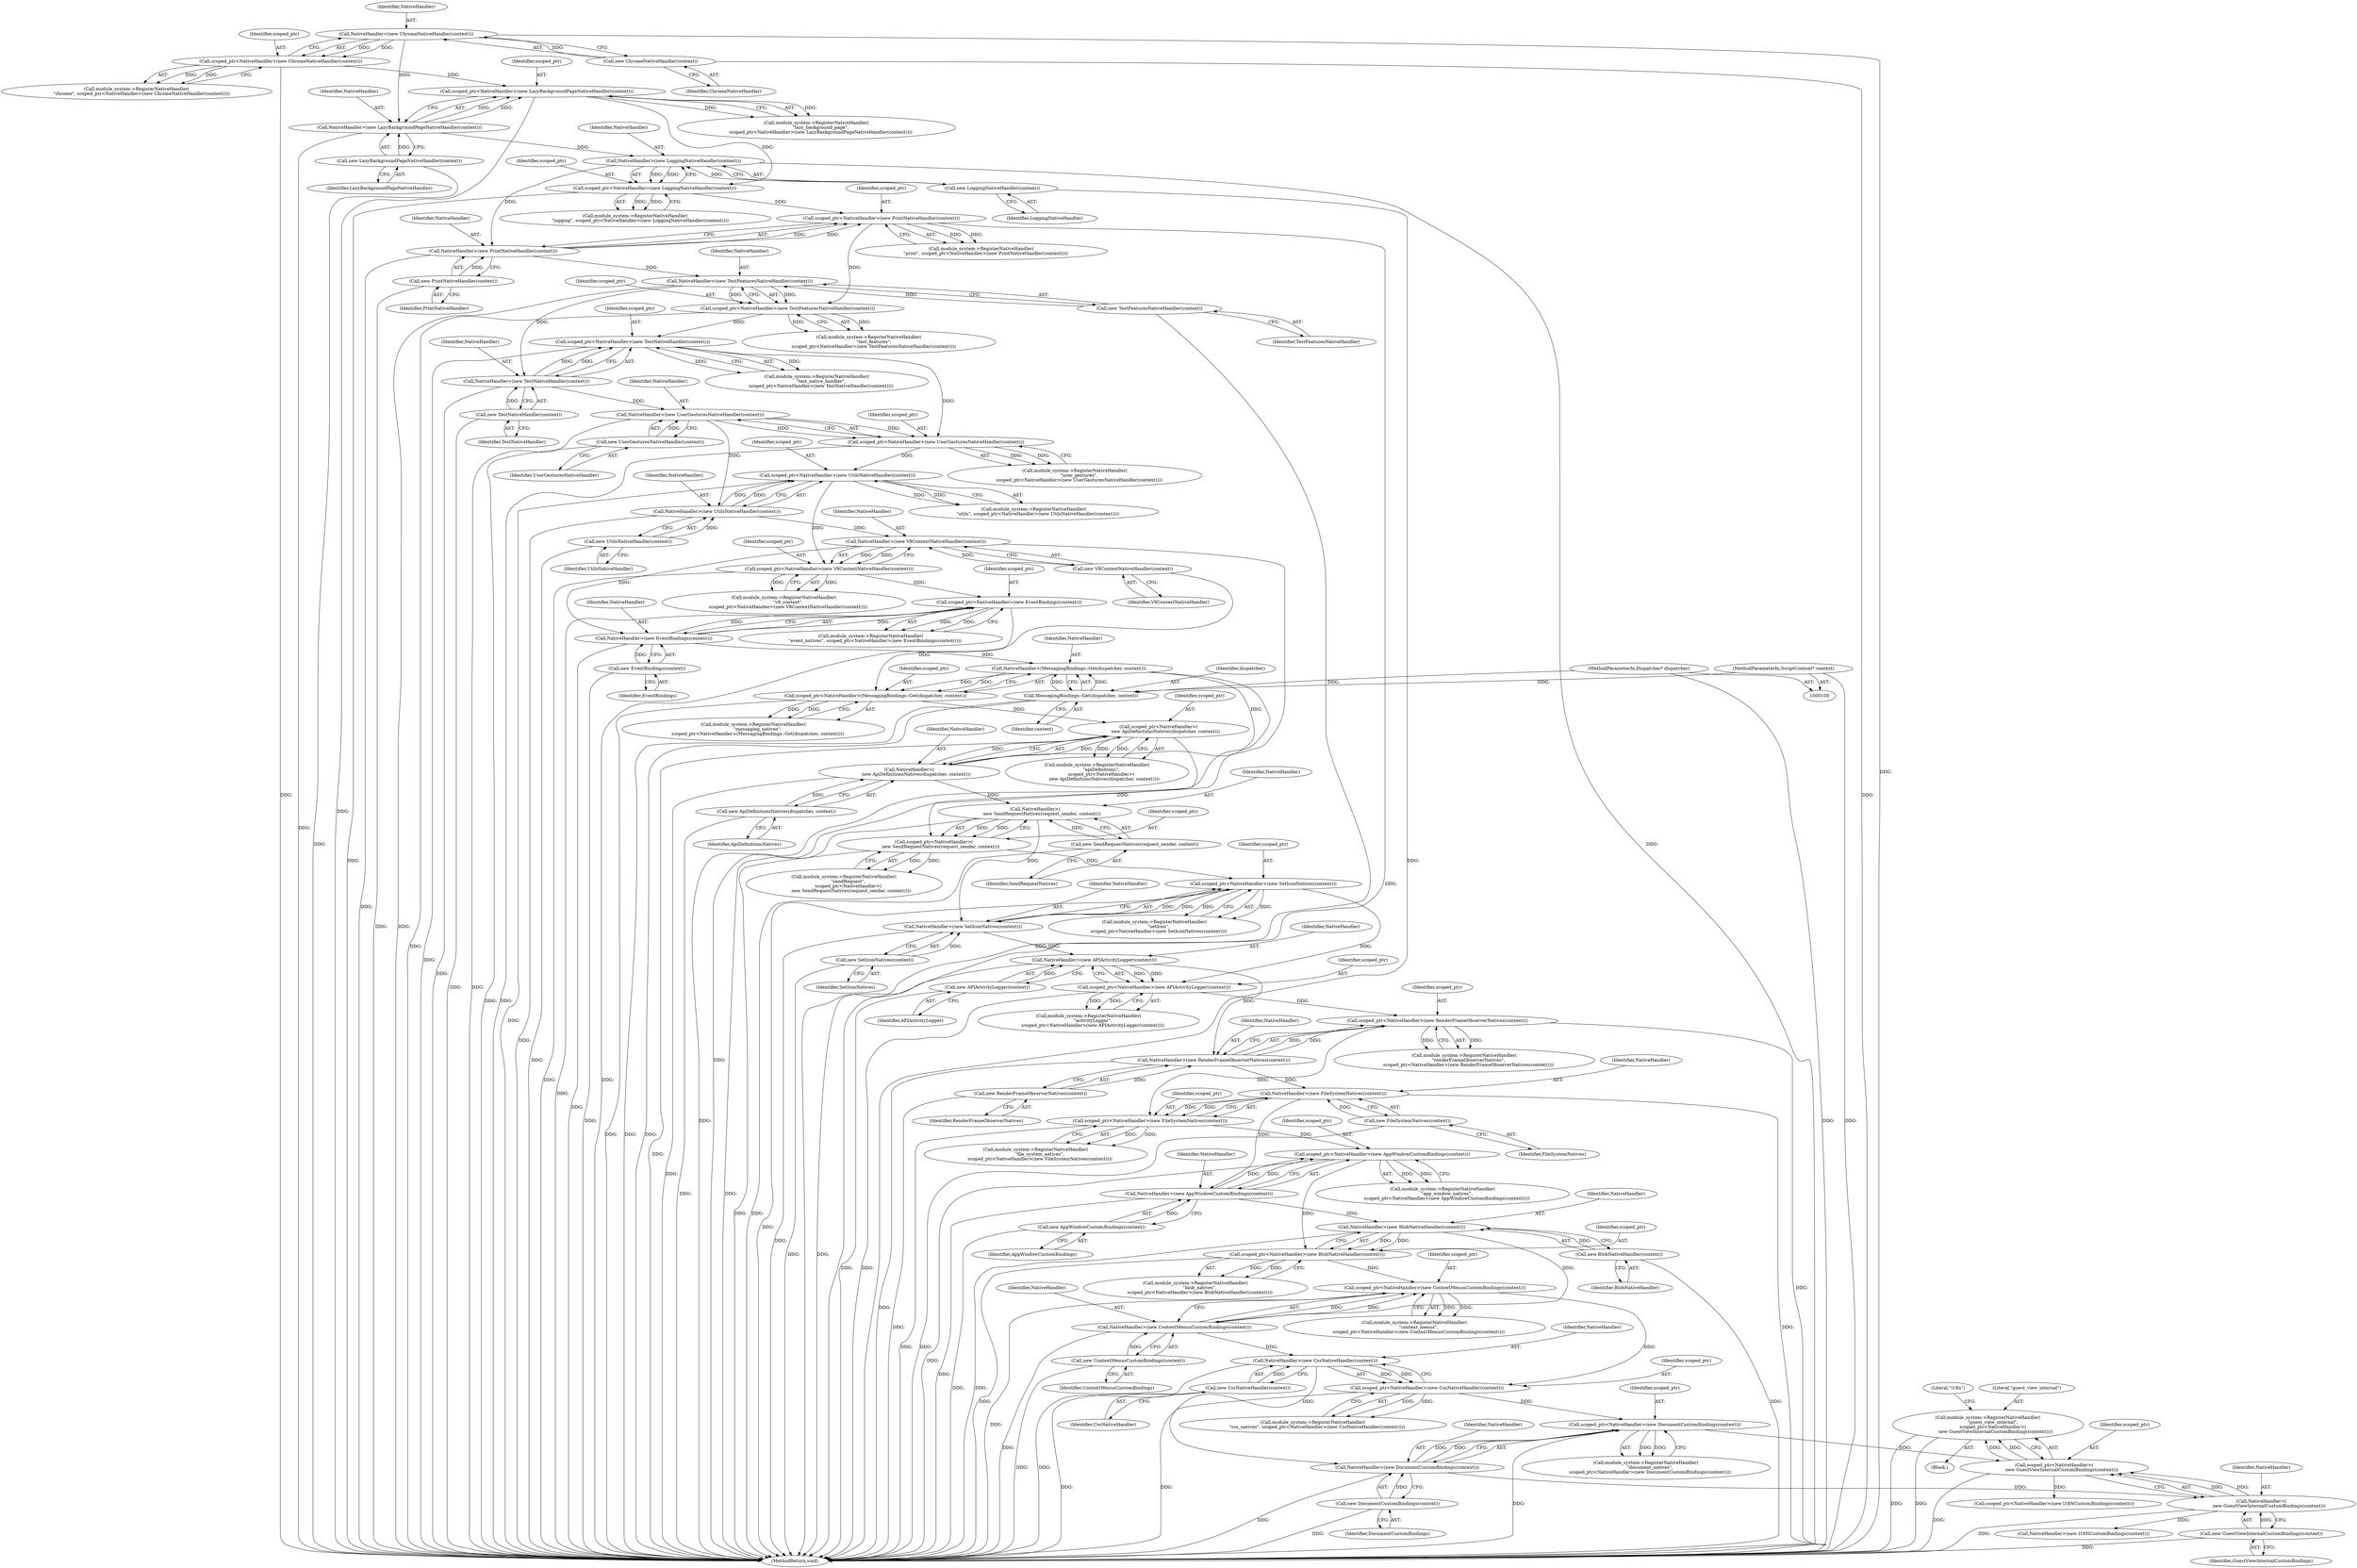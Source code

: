 digraph "0_Chrome_c0569cc04741cccf6548c2169fcc1609d958523f_3@API" {
"1000287" [label="(Call,module_system->RegisterNativeHandler(\n       \"guest_view_internal\",\n       scoped_ptr<NativeHandler>(\n           new GuestViewInternalCustomBindings(context))))"];
"1000289" [label="(Call,scoped_ptr<NativeHandler>(\n           new GuestViewInternalCustomBindings(context)))"];
"1000281" [label="(Call,scoped_ptr<NativeHandler>(new DocumentCustomBindings(context)))"];
"1000273" [label="(Call,scoped_ptr<NativeHandler>(new CssNativeHandler(context)))"];
"1000265" [label="(Call,scoped_ptr<NativeHandler>(new ContextMenusCustomBindings(context)))"];
"1000257" [label="(Call,scoped_ptr<NativeHandler>(new BlobNativeHandler(context)))"];
"1000249" [label="(Call,scoped_ptr<NativeHandler>(new AppWindowCustomBindings(context)))"];
"1000241" [label="(Call,scoped_ptr<NativeHandler>(new FileSystemNatives(context)))"];
"1000233" [label="(Call,scoped_ptr<NativeHandler>(new RenderFrameObserverNatives(context)))"];
"1000225" [label="(Call,scoped_ptr<NativeHandler>(new APIActivityLogger(context)))"];
"1000217" [label="(Call,scoped_ptr<NativeHandler>(new SetIconNatives(context)))"];
"1000209" [label="(Call,scoped_ptr<NativeHandler>(\n          new SendRequestNatives(request_sender, context)))"];
"1000201" [label="(Call,scoped_ptr<NativeHandler>(\n          new ApiDefinitionsNatives(dispatcher, context)))"];
"1000192" [label="(Call,scoped_ptr<NativeHandler>(MessagingBindings::Get(dispatcher, context)))"];
"1000184" [label="(Call,scoped_ptr<NativeHandler>(new EventBindings(context)))"];
"1000176" [label="(Call,scoped_ptr<NativeHandler>(new V8ContextNativeHandler(context)))"];
"1000168" [label="(Call,scoped_ptr<NativeHandler>(new UtilsNativeHandler(context)))"];
"1000160" [label="(Call,scoped_ptr<NativeHandler>(new UserGesturesNativeHandler(context)))"];
"1000152" [label="(Call,scoped_ptr<NativeHandler>(new TestNativeHandler(context)))"];
"1000144" [label="(Call,scoped_ptr<NativeHandler>(new TestFeaturesNativeHandler(context)))"];
"1000136" [label="(Call,scoped_ptr<NativeHandler>(new PrintNativeHandler(context)))"];
"1000125" [label="(Call,scoped_ptr<NativeHandler>(new LoggingNativeHandler(context)))"];
"1000117" [label="(Call,scoped_ptr<NativeHandler>(new LazyBackgroundPageNativeHandler(context)))"];
"1000109" [label="(Call,scoped_ptr<NativeHandler>(new ChromeNativeHandler(context)))"];
"1000111" [label="(Call,NativeHandler>(new ChromeNativeHandler(context)))"];
"1000113" [label="(Call,new ChromeNativeHandler(context))"];
"1000119" [label="(Call,NativeHandler>(new LazyBackgroundPageNativeHandler(context)))"];
"1000121" [label="(Call,new LazyBackgroundPageNativeHandler(context))"];
"1000127" [label="(Call,NativeHandler>(new LoggingNativeHandler(context)))"];
"1000129" [label="(Call,new LoggingNativeHandler(context))"];
"1000138" [label="(Call,NativeHandler>(new PrintNativeHandler(context)))"];
"1000140" [label="(Call,new PrintNativeHandler(context))"];
"1000146" [label="(Call,NativeHandler>(new TestFeaturesNativeHandler(context)))"];
"1000148" [label="(Call,new TestFeaturesNativeHandler(context))"];
"1000154" [label="(Call,NativeHandler>(new TestNativeHandler(context)))"];
"1000156" [label="(Call,new TestNativeHandler(context))"];
"1000162" [label="(Call,NativeHandler>(new UserGesturesNativeHandler(context)))"];
"1000164" [label="(Call,new UserGesturesNativeHandler(context))"];
"1000170" [label="(Call,NativeHandler>(new UtilsNativeHandler(context)))"];
"1000172" [label="(Call,new UtilsNativeHandler(context))"];
"1000178" [label="(Call,NativeHandler>(new V8ContextNativeHandler(context)))"];
"1000180" [label="(Call,new V8ContextNativeHandler(context))"];
"1000186" [label="(Call,NativeHandler>(new EventBindings(context)))"];
"1000188" [label="(Call,new EventBindings(context))"];
"1000194" [label="(Call,NativeHandler>(MessagingBindings::Get(dispatcher, context)))"];
"1000196" [label="(Call,MessagingBindings::Get(dispatcher, context))"];
"1000103" [label="(MethodParameterIn,Dispatcher* dispatcher)"];
"1000102" [label="(MethodParameterIn,ScriptContext* context)"];
"1000203" [label="(Call,NativeHandler>(\n          new ApiDefinitionsNatives(dispatcher, context)))"];
"1000205" [label="(Call,new ApiDefinitionsNatives(dispatcher, context))"];
"1000211" [label="(Call,NativeHandler>(\n          new SendRequestNatives(request_sender, context)))"];
"1000213" [label="(Call,new SendRequestNatives(request_sender, context))"];
"1000219" [label="(Call,NativeHandler>(new SetIconNatives(context)))"];
"1000221" [label="(Call,new SetIconNatives(context))"];
"1000227" [label="(Call,NativeHandler>(new APIActivityLogger(context)))"];
"1000229" [label="(Call,new APIActivityLogger(context))"];
"1000235" [label="(Call,NativeHandler>(new RenderFrameObserverNatives(context)))"];
"1000237" [label="(Call,new RenderFrameObserverNatives(context))"];
"1000243" [label="(Call,NativeHandler>(new FileSystemNatives(context)))"];
"1000245" [label="(Call,new FileSystemNatives(context))"];
"1000251" [label="(Call,NativeHandler>(new AppWindowCustomBindings(context)))"];
"1000253" [label="(Call,new AppWindowCustomBindings(context))"];
"1000259" [label="(Call,NativeHandler>(new BlobNativeHandler(context)))"];
"1000261" [label="(Call,new BlobNativeHandler(context))"];
"1000267" [label="(Call,NativeHandler>(new ContextMenusCustomBindings(context)))"];
"1000269" [label="(Call,new ContextMenusCustomBindings(context))"];
"1000275" [label="(Call,NativeHandler>(new CssNativeHandler(context)))"];
"1000277" [label="(Call,new CssNativeHandler(context))"];
"1000283" [label="(Call,NativeHandler>(new DocumentCustomBindings(context)))"];
"1000285" [label="(Call,new DocumentCustomBindings(context))"];
"1000291" [label="(Call,NativeHandler>(\n           new GuestViewInternalCustomBindings(context)))"];
"1000293" [label="(Call,new GuestViewInternalCustomBindings(context))"];
"1000297" [label="(Call,scoped_ptr<NativeHandler>(new I18NCustomBindings(context)))"];
"1000230" [label="(Identifier,APIActivityLogger)"];
"1000217" [label="(Call,scoped_ptr<NativeHandler>(new SetIconNatives(context)))"];
"1000177" [label="(Identifier,scoped_ptr)"];
"1000126" [label="(Identifier,scoped_ptr)"];
"1000115" [label="(Call,module_system->RegisterNativeHandler(\n      \"lazy_background_page\",\n      scoped_ptr<NativeHandler>(new LazyBackgroundPageNativeHandler(context))))"];
"1000139" [label="(Identifier,NativeHandler)"];
"1000127" [label="(Call,NativeHandler>(new LoggingNativeHandler(context)))"];
"1000181" [label="(Identifier,V8ContextNativeHandler)"];
"1000113" [label="(Call,new ChromeNativeHandler(context))"];
"1000201" [label="(Call,scoped_ptr<NativeHandler>(\n          new ApiDefinitionsNatives(dispatcher, context)))"];
"1000149" [label="(Identifier,TestFeaturesNativeHandler)"];
"1000268" [label="(Identifier,NativeHandler)"];
"1000206" [label="(Identifier,ApiDefinitionsNatives)"];
"1000234" [label="(Identifier,scoped_ptr)"];
"1000209" [label="(Call,scoped_ptr<NativeHandler>(\n          new SendRequestNatives(request_sender, context)))"];
"1000182" [label="(Call,module_system->RegisterNativeHandler(\n      \"event_natives\", scoped_ptr<NativeHandler>(new EventBindings(context))))"];
"1000262" [label="(Identifier,BlobNativeHandler)"];
"1000157" [label="(Identifier,TestNativeHandler)"];
"1000259" [label="(Call,NativeHandler>(new BlobNativeHandler(context)))"];
"1000211" [label="(Call,NativeHandler>(\n          new SendRequestNatives(request_sender, context)))"];
"1000241" [label="(Call,scoped_ptr<NativeHandler>(new FileSystemNatives(context)))"];
"1000293" [label="(Call,new GuestViewInternalCustomBindings(context))"];
"1000253" [label="(Call,new AppWindowCustomBindings(context))"];
"1000221" [label="(Call,new SetIconNatives(context))"];
"1000277" [label="(Call,new CssNativeHandler(context))"];
"1000219" [label="(Call,NativeHandler>(new SetIconNatives(context)))"];
"1000158" [label="(Call,module_system->RegisterNativeHandler(\n      \"user_gestures\",\n      scoped_ptr<NativeHandler>(new UserGesturesNativeHandler(context))))"];
"1000199" [label="(Call,module_system->RegisterNativeHandler(\n      \"apiDefinitions\",\n      scoped_ptr<NativeHandler>(\n          new ApiDefinitionsNatives(dispatcher, context))))"];
"1000286" [label="(Identifier,DocumentCustomBindings)"];
"1000125" [label="(Call,scoped_ptr<NativeHandler>(new LoggingNativeHandler(context)))"];
"1000239" [label="(Call,module_system->RegisterNativeHandler(\n      \"file_system_natives\",\n      scoped_ptr<NativeHandler>(new FileSystemNatives(context))))"];
"1000204" [label="(Identifier,NativeHandler)"];
"1000238" [label="(Identifier,RenderFrameObserverNatives)"];
"1000184" [label="(Call,scoped_ptr<NativeHandler>(new EventBindings(context)))"];
"1000161" [label="(Identifier,scoped_ptr)"];
"1000144" [label="(Call,scoped_ptr<NativeHandler>(new TestFeaturesNativeHandler(context)))"];
"1000146" [label="(Call,NativeHandler>(new TestFeaturesNativeHandler(context)))"];
"1000178" [label="(Call,NativeHandler>(new V8ContextNativeHandler(context)))"];
"1000226" [label="(Identifier,scoped_ptr)"];
"1000110" [label="(Identifier,scoped_ptr)"];
"1000245" [label="(Call,new FileSystemNatives(context))"];
"1000243" [label="(Call,NativeHandler>(new FileSystemNatives(context)))"];
"1000203" [label="(Call,NativeHandler>(\n          new ApiDefinitionsNatives(dispatcher, context)))"];
"1000233" [label="(Call,scoped_ptr<NativeHandler>(new RenderFrameObserverNatives(context)))"];
"1000196" [label="(Call,MessagingBindings::Get(dispatcher, context))"];
"1000255" [label="(Call,module_system->RegisterNativeHandler(\n      \"blob_natives\",\n      scoped_ptr<NativeHandler>(new BlobNativeHandler(context))))"];
"1000187" [label="(Identifier,NativeHandler)"];
"1000119" [label="(Call,NativeHandler>(new LazyBackgroundPageNativeHandler(context)))"];
"1000292" [label="(Identifier,NativeHandler)"];
"1000294" [label="(Identifier,GuestViewInternalCustomBindings)"];
"1000265" [label="(Call,scoped_ptr<NativeHandler>(new ContextMenusCustomBindings(context)))"];
"1000228" [label="(Identifier,NativeHandler)"];
"1000225" [label="(Call,scoped_ptr<NativeHandler>(new APIActivityLogger(context)))"];
"1000269" [label="(Call,new ContextMenusCustomBindings(context))"];
"1000190" [label="(Call,module_system->RegisterNativeHandler(\n      \"messaging_natives\",\n      scoped_ptr<NativeHandler>(MessagingBindings::Get(dispatcher, context))))"];
"1000258" [label="(Identifier,scoped_ptr)"];
"1000251" [label="(Call,NativeHandler>(new AppWindowCustomBindings(context)))"];
"1000166" [label="(Call,module_system->RegisterNativeHandler(\n      \"utils\", scoped_ptr<NativeHandler>(new UtilsNativeHandler(context))))"];
"1000160" [label="(Call,scoped_ptr<NativeHandler>(new UserGesturesNativeHandler(context)))"];
"1000129" [label="(Call,new LoggingNativeHandler(context))"];
"1000174" [label="(Call,module_system->RegisterNativeHandler(\n      \"v8_context\",\n      scoped_ptr<NativeHandler>(new V8ContextNativeHandler(context))))"];
"1000153" [label="(Identifier,scoped_ptr)"];
"1000223" [label="(Call,module_system->RegisterNativeHandler(\n      \"activityLogger\",\n      scoped_ptr<NativeHandler>(new APIActivityLogger(context))))"];
"1000235" [label="(Call,NativeHandler>(new RenderFrameObserverNatives(context)))"];
"1000130" [label="(Identifier,LoggingNativeHandler)"];
"1000170" [label="(Call,NativeHandler>(new UtilsNativeHandler(context)))"];
"1000242" [label="(Identifier,scoped_ptr)"];
"1000102" [label="(MethodParameterIn,ScriptContext* context)"];
"1000168" [label="(Call,scoped_ptr<NativeHandler>(new UtilsNativeHandler(context)))"];
"1000215" [label="(Call,module_system->RegisterNativeHandler(\n      \"setIcon\",\n      scoped_ptr<NativeHandler>(new SetIconNatives(context))))"];
"1000288" [label="(Literal,\"guest_view_internal\")"];
"1000107" [label="(Call,module_system->RegisterNativeHandler(\n       \"chrome\", scoped_ptr<NativeHandler>(new ChromeNativeHandler(context))))"];
"1000188" [label="(Call,new EventBindings(context))"];
"1000291" [label="(Call,NativeHandler>(\n           new GuestViewInternalCustomBindings(context)))"];
"1000180" [label="(Call,new V8ContextNativeHandler(context))"];
"1000106" [label="(Block,)"];
"1000236" [label="(Identifier,NativeHandler)"];
"1000185" [label="(Identifier,scoped_ptr)"];
"1000275" [label="(Call,NativeHandler>(new CssNativeHandler(context)))"];
"1000252" [label="(Identifier,NativeHandler)"];
"1000218" [label="(Identifier,scoped_ptr)"];
"1000109" [label="(Call,scoped_ptr<NativeHandler>(new ChromeNativeHandler(context)))"];
"1000287" [label="(Call,module_system->RegisterNativeHandler(\n       \"guest_view_internal\",\n       scoped_ptr<NativeHandler>(\n           new GuestViewInternalCustomBindings(context))))"];
"1000267" [label="(Call,NativeHandler>(new ContextMenusCustomBindings(context)))"];
"1000154" [label="(Call,NativeHandler>(new TestNativeHandler(context)))"];
"1000112" [label="(Identifier,NativeHandler)"];
"1000193" [label="(Identifier,scoped_ptr)"];
"1000136" [label="(Call,scoped_ptr<NativeHandler>(new PrintNativeHandler(context)))"];
"1000263" [label="(Call,module_system->RegisterNativeHandler(\n      \"context_menus\",\n      scoped_ptr<NativeHandler>(new ContextMenusCustomBindings(context))))"];
"1000279" [label="(Call,module_system->RegisterNativeHandler(\n      \"document_natives\",\n      scoped_ptr<NativeHandler>(new DocumentCustomBindings(context))))"];
"1000118" [label="(Identifier,scoped_ptr)"];
"1000155" [label="(Identifier,NativeHandler)"];
"1000213" [label="(Call,new SendRequestNatives(request_sender, context))"];
"1000111" [label="(Call,NativeHandler>(new ChromeNativeHandler(context)))"];
"1000145" [label="(Identifier,scoped_ptr)"];
"1000137" [label="(Identifier,scoped_ptr)"];
"1000123" [label="(Call,module_system->RegisterNativeHandler(\n       \"logging\", scoped_ptr<NativeHandler>(new LoggingNativeHandler(context))))"];
"1000283" [label="(Call,NativeHandler>(new DocumentCustomBindings(context)))"];
"1000281" [label="(Call,scoped_ptr<NativeHandler>(new DocumentCustomBindings(context)))"];
"1000120" [label="(Identifier,NativeHandler)"];
"1000162" [label="(Call,NativeHandler>(new UserGesturesNativeHandler(context)))"];
"1000210" [label="(Identifier,scoped_ptr)"];
"1000261" [label="(Call,new BlobNativeHandler(context))"];
"1000117" [label="(Call,scoped_ptr<NativeHandler>(new LazyBackgroundPageNativeHandler(context)))"];
"1000212" [label="(Identifier,NativeHandler)"];
"1000276" [label="(Identifier,NativeHandler)"];
"1000152" [label="(Call,scoped_ptr<NativeHandler>(new TestNativeHandler(context)))"];
"1000273" [label="(Call,scoped_ptr<NativeHandler>(new CssNativeHandler(context)))"];
"1000164" [label="(Call,new UserGesturesNativeHandler(context))"];
"1000220" [label="(Identifier,NativeHandler)"];
"1000147" [label="(Identifier,NativeHandler)"];
"1000299" [label="(Call,NativeHandler>(new I18NCustomBindings(context)))"];
"1000195" [label="(Identifier,NativeHandler)"];
"1000205" [label="(Call,new ApiDefinitionsNatives(dispatcher, context))"];
"1000247" [label="(Call,module_system->RegisterNativeHandler(\n      \"app_window_natives\",\n      scoped_ptr<NativeHandler>(new AppWindowCustomBindings(context))))"];
"1000140" [label="(Call,new PrintNativeHandler(context))"];
"1000192" [label="(Call,scoped_ptr<NativeHandler>(MessagingBindings::Get(dispatcher, context)))"];
"1000296" [label="(Literal,\"i18n\")"];
"1000271" [label="(Call,module_system->RegisterNativeHandler(\n      \"css_natives\", scoped_ptr<NativeHandler>(new CssNativeHandler(context))))"];
"1000179" [label="(Identifier,NativeHandler)"];
"1000169" [label="(Identifier,scoped_ptr)"];
"1000290" [label="(Identifier,scoped_ptr)"];
"1000134" [label="(Call,module_system->RegisterNativeHandler(\n      \"print\", scoped_ptr<NativeHandler>(new PrintNativeHandler(context))))"];
"1000222" [label="(Identifier,SetIconNatives)"];
"1000194" [label="(Call,NativeHandler>(MessagingBindings::Get(dispatcher, context)))"];
"1000207" [label="(Call,module_system->RegisterNativeHandler(\n      \"sendRequest\",\n      scoped_ptr<NativeHandler>(\n          new SendRequestNatives(request_sender, context))))"];
"1000128" [label="(Identifier,NativeHandler)"];
"1000103" [label="(MethodParameterIn,Dispatcher* dispatcher)"];
"1000278" [label="(Identifier,CssNativeHandler)"];
"1000250" [label="(Identifier,scoped_ptr)"];
"1000227" [label="(Call,NativeHandler>(new APIActivityLogger(context)))"];
"1000260" [label="(Identifier,NativeHandler)"];
"1000186" [label="(Call,NativeHandler>(new EventBindings(context)))"];
"1000138" [label="(Call,NativeHandler>(new PrintNativeHandler(context)))"];
"1000114" [label="(Identifier,ChromeNativeHandler)"];
"1000171" [label="(Identifier,NativeHandler)"];
"1000156" [label="(Call,new TestNativeHandler(context))"];
"1000237" [label="(Call,new RenderFrameObserverNatives(context))"];
"1000121" [label="(Call,new LazyBackgroundPageNativeHandler(context))"];
"1000270" [label="(Identifier,ContextMenusCustomBindings)"];
"1000202" [label="(Identifier,scoped_ptr)"];
"1000173" [label="(Identifier,UtilsNativeHandler)"];
"1000172" [label="(Call,new UtilsNativeHandler(context))"];
"1000246" [label="(Identifier,FileSystemNatives)"];
"1000198" [label="(Identifier,context)"];
"1000122" [label="(Identifier,LazyBackgroundPageNativeHandler)"];
"1000141" [label="(Identifier,PrintNativeHandler)"];
"1000163" [label="(Identifier,NativeHandler)"];
"1000244" [label="(Identifier,NativeHandler)"];
"1000257" [label="(Call,scoped_ptr<NativeHandler>(new BlobNativeHandler(context)))"];
"1000148" [label="(Call,new TestFeaturesNativeHandler(context))"];
"1000176" [label="(Call,scoped_ptr<NativeHandler>(new V8ContextNativeHandler(context)))"];
"1000197" [label="(Identifier,dispatcher)"];
"1000284" [label="(Identifier,NativeHandler)"];
"1000231" [label="(Call,module_system->RegisterNativeHandler(\n      \"renderFrameObserverNatives\",\n      scoped_ptr<NativeHandler>(new RenderFrameObserverNatives(context))))"];
"1000189" [label="(Identifier,EventBindings)"];
"1000214" [label="(Identifier,SendRequestNatives)"];
"1000266" [label="(Identifier,scoped_ptr)"];
"1000142" [label="(Call,module_system->RegisterNativeHandler(\n       \"test_features\",\n       scoped_ptr<NativeHandler>(new TestFeaturesNativeHandler(context))))"];
"1000249" [label="(Call,scoped_ptr<NativeHandler>(new AppWindowCustomBindings(context)))"];
"1000229" [label="(Call,new APIActivityLogger(context))"];
"1000285" [label="(Call,new DocumentCustomBindings(context))"];
"1000327" [label="(MethodReturn,void)"];
"1000165" [label="(Identifier,UserGesturesNativeHandler)"];
"1000289" [label="(Call,scoped_ptr<NativeHandler>(\n           new GuestViewInternalCustomBindings(context)))"];
"1000150" [label="(Call,module_system->RegisterNativeHandler(\n      \"test_native_handler\",\n      scoped_ptr<NativeHandler>(new TestNativeHandler(context))))"];
"1000254" [label="(Identifier,AppWindowCustomBindings)"];
"1000274" [label="(Identifier,scoped_ptr)"];
"1000282" [label="(Identifier,scoped_ptr)"];
"1000287" -> "1000106"  [label="AST: "];
"1000287" -> "1000289"  [label="CFG: "];
"1000288" -> "1000287"  [label="AST: "];
"1000289" -> "1000287"  [label="AST: "];
"1000296" -> "1000287"  [label="CFG: "];
"1000287" -> "1000327"  [label="DDG: "];
"1000287" -> "1000327"  [label="DDG: "];
"1000289" -> "1000287"  [label="DDG: "];
"1000289" -> "1000287"  [label="DDG: "];
"1000289" -> "1000291"  [label="CFG: "];
"1000290" -> "1000289"  [label="AST: "];
"1000291" -> "1000289"  [label="AST: "];
"1000289" -> "1000327"  [label="DDG: "];
"1000281" -> "1000289"  [label="DDG: "];
"1000291" -> "1000289"  [label="DDG: "];
"1000291" -> "1000289"  [label="DDG: "];
"1000289" -> "1000297"  [label="DDG: "];
"1000281" -> "1000279"  [label="AST: "];
"1000281" -> "1000283"  [label="CFG: "];
"1000282" -> "1000281"  [label="AST: "];
"1000283" -> "1000281"  [label="AST: "];
"1000279" -> "1000281"  [label="CFG: "];
"1000281" -> "1000327"  [label="DDG: "];
"1000281" -> "1000279"  [label="DDG: "];
"1000281" -> "1000279"  [label="DDG: "];
"1000273" -> "1000281"  [label="DDG: "];
"1000283" -> "1000281"  [label="DDG: "];
"1000283" -> "1000281"  [label="DDG: "];
"1000273" -> "1000271"  [label="AST: "];
"1000273" -> "1000275"  [label="CFG: "];
"1000274" -> "1000273"  [label="AST: "];
"1000275" -> "1000273"  [label="AST: "];
"1000271" -> "1000273"  [label="CFG: "];
"1000273" -> "1000327"  [label="DDG: "];
"1000273" -> "1000271"  [label="DDG: "];
"1000273" -> "1000271"  [label="DDG: "];
"1000265" -> "1000273"  [label="DDG: "];
"1000275" -> "1000273"  [label="DDG: "];
"1000275" -> "1000273"  [label="DDG: "];
"1000265" -> "1000263"  [label="AST: "];
"1000265" -> "1000267"  [label="CFG: "];
"1000266" -> "1000265"  [label="AST: "];
"1000267" -> "1000265"  [label="AST: "];
"1000263" -> "1000265"  [label="CFG: "];
"1000265" -> "1000327"  [label="DDG: "];
"1000265" -> "1000263"  [label="DDG: "];
"1000265" -> "1000263"  [label="DDG: "];
"1000257" -> "1000265"  [label="DDG: "];
"1000267" -> "1000265"  [label="DDG: "];
"1000267" -> "1000265"  [label="DDG: "];
"1000257" -> "1000255"  [label="AST: "];
"1000257" -> "1000259"  [label="CFG: "];
"1000258" -> "1000257"  [label="AST: "];
"1000259" -> "1000257"  [label="AST: "];
"1000255" -> "1000257"  [label="CFG: "];
"1000257" -> "1000327"  [label="DDG: "];
"1000257" -> "1000255"  [label="DDG: "];
"1000257" -> "1000255"  [label="DDG: "];
"1000249" -> "1000257"  [label="DDG: "];
"1000259" -> "1000257"  [label="DDG: "];
"1000259" -> "1000257"  [label="DDG: "];
"1000249" -> "1000247"  [label="AST: "];
"1000249" -> "1000251"  [label="CFG: "];
"1000250" -> "1000249"  [label="AST: "];
"1000251" -> "1000249"  [label="AST: "];
"1000247" -> "1000249"  [label="CFG: "];
"1000249" -> "1000327"  [label="DDG: "];
"1000249" -> "1000247"  [label="DDG: "];
"1000249" -> "1000247"  [label="DDG: "];
"1000241" -> "1000249"  [label="DDG: "];
"1000251" -> "1000249"  [label="DDG: "];
"1000251" -> "1000249"  [label="DDG: "];
"1000241" -> "1000239"  [label="AST: "];
"1000241" -> "1000243"  [label="CFG: "];
"1000242" -> "1000241"  [label="AST: "];
"1000243" -> "1000241"  [label="AST: "];
"1000239" -> "1000241"  [label="CFG: "];
"1000241" -> "1000327"  [label="DDG: "];
"1000241" -> "1000239"  [label="DDG: "];
"1000241" -> "1000239"  [label="DDG: "];
"1000233" -> "1000241"  [label="DDG: "];
"1000243" -> "1000241"  [label="DDG: "];
"1000243" -> "1000241"  [label="DDG: "];
"1000233" -> "1000231"  [label="AST: "];
"1000233" -> "1000235"  [label="CFG: "];
"1000234" -> "1000233"  [label="AST: "];
"1000235" -> "1000233"  [label="AST: "];
"1000231" -> "1000233"  [label="CFG: "];
"1000233" -> "1000327"  [label="DDG: "];
"1000233" -> "1000231"  [label="DDG: "];
"1000233" -> "1000231"  [label="DDG: "];
"1000225" -> "1000233"  [label="DDG: "];
"1000235" -> "1000233"  [label="DDG: "];
"1000235" -> "1000233"  [label="DDG: "];
"1000225" -> "1000223"  [label="AST: "];
"1000225" -> "1000227"  [label="CFG: "];
"1000226" -> "1000225"  [label="AST: "];
"1000227" -> "1000225"  [label="AST: "];
"1000223" -> "1000225"  [label="CFG: "];
"1000225" -> "1000327"  [label="DDG: "];
"1000225" -> "1000223"  [label="DDG: "];
"1000225" -> "1000223"  [label="DDG: "];
"1000217" -> "1000225"  [label="DDG: "];
"1000227" -> "1000225"  [label="DDG: "];
"1000227" -> "1000225"  [label="DDG: "];
"1000217" -> "1000215"  [label="AST: "];
"1000217" -> "1000219"  [label="CFG: "];
"1000218" -> "1000217"  [label="AST: "];
"1000219" -> "1000217"  [label="AST: "];
"1000215" -> "1000217"  [label="CFG: "];
"1000217" -> "1000327"  [label="DDG: "];
"1000217" -> "1000215"  [label="DDG: "];
"1000217" -> "1000215"  [label="DDG: "];
"1000209" -> "1000217"  [label="DDG: "];
"1000219" -> "1000217"  [label="DDG: "];
"1000219" -> "1000217"  [label="DDG: "];
"1000209" -> "1000207"  [label="AST: "];
"1000209" -> "1000211"  [label="CFG: "];
"1000210" -> "1000209"  [label="AST: "];
"1000211" -> "1000209"  [label="AST: "];
"1000207" -> "1000209"  [label="CFG: "];
"1000209" -> "1000327"  [label="DDG: "];
"1000209" -> "1000207"  [label="DDG: "];
"1000209" -> "1000207"  [label="DDG: "];
"1000201" -> "1000209"  [label="DDG: "];
"1000211" -> "1000209"  [label="DDG: "];
"1000211" -> "1000209"  [label="DDG: "];
"1000201" -> "1000199"  [label="AST: "];
"1000201" -> "1000203"  [label="CFG: "];
"1000202" -> "1000201"  [label="AST: "];
"1000203" -> "1000201"  [label="AST: "];
"1000199" -> "1000201"  [label="CFG: "];
"1000201" -> "1000327"  [label="DDG: "];
"1000201" -> "1000199"  [label="DDG: "];
"1000201" -> "1000199"  [label="DDG: "];
"1000192" -> "1000201"  [label="DDG: "];
"1000203" -> "1000201"  [label="DDG: "];
"1000203" -> "1000201"  [label="DDG: "];
"1000192" -> "1000190"  [label="AST: "];
"1000192" -> "1000194"  [label="CFG: "];
"1000193" -> "1000192"  [label="AST: "];
"1000194" -> "1000192"  [label="AST: "];
"1000190" -> "1000192"  [label="CFG: "];
"1000192" -> "1000327"  [label="DDG: "];
"1000192" -> "1000190"  [label="DDG: "];
"1000192" -> "1000190"  [label="DDG: "];
"1000184" -> "1000192"  [label="DDG: "];
"1000194" -> "1000192"  [label="DDG: "];
"1000194" -> "1000192"  [label="DDG: "];
"1000184" -> "1000182"  [label="AST: "];
"1000184" -> "1000186"  [label="CFG: "];
"1000185" -> "1000184"  [label="AST: "];
"1000186" -> "1000184"  [label="AST: "];
"1000182" -> "1000184"  [label="CFG: "];
"1000184" -> "1000327"  [label="DDG: "];
"1000184" -> "1000182"  [label="DDG: "];
"1000184" -> "1000182"  [label="DDG: "];
"1000176" -> "1000184"  [label="DDG: "];
"1000186" -> "1000184"  [label="DDG: "];
"1000186" -> "1000184"  [label="DDG: "];
"1000176" -> "1000174"  [label="AST: "];
"1000176" -> "1000178"  [label="CFG: "];
"1000177" -> "1000176"  [label="AST: "];
"1000178" -> "1000176"  [label="AST: "];
"1000174" -> "1000176"  [label="CFG: "];
"1000176" -> "1000327"  [label="DDG: "];
"1000176" -> "1000174"  [label="DDG: "];
"1000176" -> "1000174"  [label="DDG: "];
"1000168" -> "1000176"  [label="DDG: "];
"1000178" -> "1000176"  [label="DDG: "];
"1000178" -> "1000176"  [label="DDG: "];
"1000168" -> "1000166"  [label="AST: "];
"1000168" -> "1000170"  [label="CFG: "];
"1000169" -> "1000168"  [label="AST: "];
"1000170" -> "1000168"  [label="AST: "];
"1000166" -> "1000168"  [label="CFG: "];
"1000168" -> "1000327"  [label="DDG: "];
"1000168" -> "1000166"  [label="DDG: "];
"1000168" -> "1000166"  [label="DDG: "];
"1000160" -> "1000168"  [label="DDG: "];
"1000170" -> "1000168"  [label="DDG: "];
"1000170" -> "1000168"  [label="DDG: "];
"1000160" -> "1000158"  [label="AST: "];
"1000160" -> "1000162"  [label="CFG: "];
"1000161" -> "1000160"  [label="AST: "];
"1000162" -> "1000160"  [label="AST: "];
"1000158" -> "1000160"  [label="CFG: "];
"1000160" -> "1000327"  [label="DDG: "];
"1000160" -> "1000158"  [label="DDG: "];
"1000160" -> "1000158"  [label="DDG: "];
"1000152" -> "1000160"  [label="DDG: "];
"1000162" -> "1000160"  [label="DDG: "];
"1000162" -> "1000160"  [label="DDG: "];
"1000152" -> "1000150"  [label="AST: "];
"1000152" -> "1000154"  [label="CFG: "];
"1000153" -> "1000152"  [label="AST: "];
"1000154" -> "1000152"  [label="AST: "];
"1000150" -> "1000152"  [label="CFG: "];
"1000152" -> "1000327"  [label="DDG: "];
"1000152" -> "1000150"  [label="DDG: "];
"1000152" -> "1000150"  [label="DDG: "];
"1000144" -> "1000152"  [label="DDG: "];
"1000154" -> "1000152"  [label="DDG: "];
"1000154" -> "1000152"  [label="DDG: "];
"1000144" -> "1000142"  [label="AST: "];
"1000144" -> "1000146"  [label="CFG: "];
"1000145" -> "1000144"  [label="AST: "];
"1000146" -> "1000144"  [label="AST: "];
"1000142" -> "1000144"  [label="CFG: "];
"1000144" -> "1000327"  [label="DDG: "];
"1000144" -> "1000142"  [label="DDG: "];
"1000144" -> "1000142"  [label="DDG: "];
"1000136" -> "1000144"  [label="DDG: "];
"1000146" -> "1000144"  [label="DDG: "];
"1000146" -> "1000144"  [label="DDG: "];
"1000136" -> "1000134"  [label="AST: "];
"1000136" -> "1000138"  [label="CFG: "];
"1000137" -> "1000136"  [label="AST: "];
"1000138" -> "1000136"  [label="AST: "];
"1000134" -> "1000136"  [label="CFG: "];
"1000136" -> "1000327"  [label="DDG: "];
"1000136" -> "1000134"  [label="DDG: "];
"1000136" -> "1000134"  [label="DDG: "];
"1000125" -> "1000136"  [label="DDG: "];
"1000138" -> "1000136"  [label="DDG: "];
"1000138" -> "1000136"  [label="DDG: "];
"1000125" -> "1000123"  [label="AST: "];
"1000125" -> "1000127"  [label="CFG: "];
"1000126" -> "1000125"  [label="AST: "];
"1000127" -> "1000125"  [label="AST: "];
"1000123" -> "1000125"  [label="CFG: "];
"1000125" -> "1000327"  [label="DDG: "];
"1000125" -> "1000123"  [label="DDG: "];
"1000125" -> "1000123"  [label="DDG: "];
"1000117" -> "1000125"  [label="DDG: "];
"1000127" -> "1000125"  [label="DDG: "];
"1000127" -> "1000125"  [label="DDG: "];
"1000117" -> "1000115"  [label="AST: "];
"1000117" -> "1000119"  [label="CFG: "];
"1000118" -> "1000117"  [label="AST: "];
"1000119" -> "1000117"  [label="AST: "];
"1000115" -> "1000117"  [label="CFG: "];
"1000117" -> "1000327"  [label="DDG: "];
"1000117" -> "1000115"  [label="DDG: "];
"1000117" -> "1000115"  [label="DDG: "];
"1000109" -> "1000117"  [label="DDG: "];
"1000119" -> "1000117"  [label="DDG: "];
"1000119" -> "1000117"  [label="DDG: "];
"1000109" -> "1000107"  [label="AST: "];
"1000109" -> "1000111"  [label="CFG: "];
"1000110" -> "1000109"  [label="AST: "];
"1000111" -> "1000109"  [label="AST: "];
"1000107" -> "1000109"  [label="CFG: "];
"1000109" -> "1000327"  [label="DDG: "];
"1000109" -> "1000107"  [label="DDG: "];
"1000109" -> "1000107"  [label="DDG: "];
"1000111" -> "1000109"  [label="DDG: "];
"1000111" -> "1000109"  [label="DDG: "];
"1000111" -> "1000113"  [label="CFG: "];
"1000112" -> "1000111"  [label="AST: "];
"1000113" -> "1000111"  [label="AST: "];
"1000111" -> "1000327"  [label="DDG: "];
"1000113" -> "1000111"  [label="DDG: "];
"1000111" -> "1000119"  [label="DDG: "];
"1000113" -> "1000114"  [label="CFG: "];
"1000114" -> "1000113"  [label="AST: "];
"1000113" -> "1000327"  [label="DDG: "];
"1000119" -> "1000121"  [label="CFG: "];
"1000120" -> "1000119"  [label="AST: "];
"1000121" -> "1000119"  [label="AST: "];
"1000119" -> "1000327"  [label="DDG: "];
"1000121" -> "1000119"  [label="DDG: "];
"1000119" -> "1000127"  [label="DDG: "];
"1000121" -> "1000122"  [label="CFG: "];
"1000122" -> "1000121"  [label="AST: "];
"1000121" -> "1000327"  [label="DDG: "];
"1000127" -> "1000129"  [label="CFG: "];
"1000128" -> "1000127"  [label="AST: "];
"1000129" -> "1000127"  [label="AST: "];
"1000127" -> "1000327"  [label="DDG: "];
"1000129" -> "1000127"  [label="DDG: "];
"1000127" -> "1000138"  [label="DDG: "];
"1000129" -> "1000130"  [label="CFG: "];
"1000130" -> "1000129"  [label="AST: "];
"1000129" -> "1000327"  [label="DDG: "];
"1000138" -> "1000140"  [label="CFG: "];
"1000139" -> "1000138"  [label="AST: "];
"1000140" -> "1000138"  [label="AST: "];
"1000138" -> "1000327"  [label="DDG: "];
"1000140" -> "1000138"  [label="DDG: "];
"1000138" -> "1000146"  [label="DDG: "];
"1000140" -> "1000141"  [label="CFG: "];
"1000141" -> "1000140"  [label="AST: "];
"1000140" -> "1000327"  [label="DDG: "];
"1000146" -> "1000148"  [label="CFG: "];
"1000147" -> "1000146"  [label="AST: "];
"1000148" -> "1000146"  [label="AST: "];
"1000146" -> "1000327"  [label="DDG: "];
"1000148" -> "1000146"  [label="DDG: "];
"1000146" -> "1000154"  [label="DDG: "];
"1000148" -> "1000149"  [label="CFG: "];
"1000149" -> "1000148"  [label="AST: "];
"1000148" -> "1000327"  [label="DDG: "];
"1000154" -> "1000156"  [label="CFG: "];
"1000155" -> "1000154"  [label="AST: "];
"1000156" -> "1000154"  [label="AST: "];
"1000154" -> "1000327"  [label="DDG: "];
"1000156" -> "1000154"  [label="DDG: "];
"1000154" -> "1000162"  [label="DDG: "];
"1000156" -> "1000157"  [label="CFG: "];
"1000157" -> "1000156"  [label="AST: "];
"1000156" -> "1000327"  [label="DDG: "];
"1000162" -> "1000164"  [label="CFG: "];
"1000163" -> "1000162"  [label="AST: "];
"1000164" -> "1000162"  [label="AST: "];
"1000162" -> "1000327"  [label="DDG: "];
"1000164" -> "1000162"  [label="DDG: "];
"1000162" -> "1000170"  [label="DDG: "];
"1000164" -> "1000165"  [label="CFG: "];
"1000165" -> "1000164"  [label="AST: "];
"1000164" -> "1000327"  [label="DDG: "];
"1000170" -> "1000172"  [label="CFG: "];
"1000171" -> "1000170"  [label="AST: "];
"1000172" -> "1000170"  [label="AST: "];
"1000170" -> "1000327"  [label="DDG: "];
"1000172" -> "1000170"  [label="DDG: "];
"1000170" -> "1000178"  [label="DDG: "];
"1000172" -> "1000173"  [label="CFG: "];
"1000173" -> "1000172"  [label="AST: "];
"1000172" -> "1000327"  [label="DDG: "];
"1000178" -> "1000180"  [label="CFG: "];
"1000179" -> "1000178"  [label="AST: "];
"1000180" -> "1000178"  [label="AST: "];
"1000178" -> "1000327"  [label="DDG: "];
"1000180" -> "1000178"  [label="DDG: "];
"1000178" -> "1000186"  [label="DDG: "];
"1000180" -> "1000181"  [label="CFG: "];
"1000181" -> "1000180"  [label="AST: "];
"1000180" -> "1000327"  [label="DDG: "];
"1000186" -> "1000188"  [label="CFG: "];
"1000187" -> "1000186"  [label="AST: "];
"1000188" -> "1000186"  [label="AST: "];
"1000186" -> "1000327"  [label="DDG: "];
"1000188" -> "1000186"  [label="DDG: "];
"1000186" -> "1000194"  [label="DDG: "];
"1000188" -> "1000189"  [label="CFG: "];
"1000189" -> "1000188"  [label="AST: "];
"1000188" -> "1000327"  [label="DDG: "];
"1000194" -> "1000196"  [label="CFG: "];
"1000195" -> "1000194"  [label="AST: "];
"1000196" -> "1000194"  [label="AST: "];
"1000194" -> "1000327"  [label="DDG: "];
"1000196" -> "1000194"  [label="DDG: "];
"1000196" -> "1000194"  [label="DDG: "];
"1000194" -> "1000203"  [label="DDG: "];
"1000196" -> "1000198"  [label="CFG: "];
"1000197" -> "1000196"  [label="AST: "];
"1000198" -> "1000196"  [label="AST: "];
"1000196" -> "1000327"  [label="DDG: "];
"1000196" -> "1000327"  [label="DDG: "];
"1000103" -> "1000196"  [label="DDG: "];
"1000102" -> "1000196"  [label="DDG: "];
"1000103" -> "1000100"  [label="AST: "];
"1000103" -> "1000327"  [label="DDG: "];
"1000102" -> "1000100"  [label="AST: "];
"1000102" -> "1000327"  [label="DDG: "];
"1000203" -> "1000205"  [label="CFG: "];
"1000204" -> "1000203"  [label="AST: "];
"1000205" -> "1000203"  [label="AST: "];
"1000203" -> "1000327"  [label="DDG: "];
"1000205" -> "1000203"  [label="DDG: "];
"1000203" -> "1000211"  [label="DDG: "];
"1000205" -> "1000206"  [label="CFG: "];
"1000206" -> "1000205"  [label="AST: "];
"1000205" -> "1000327"  [label="DDG: "];
"1000211" -> "1000213"  [label="CFG: "];
"1000212" -> "1000211"  [label="AST: "];
"1000213" -> "1000211"  [label="AST: "];
"1000211" -> "1000327"  [label="DDG: "];
"1000213" -> "1000211"  [label="DDG: "];
"1000211" -> "1000219"  [label="DDG: "];
"1000213" -> "1000214"  [label="CFG: "];
"1000214" -> "1000213"  [label="AST: "];
"1000213" -> "1000327"  [label="DDG: "];
"1000219" -> "1000221"  [label="CFG: "];
"1000220" -> "1000219"  [label="AST: "];
"1000221" -> "1000219"  [label="AST: "];
"1000219" -> "1000327"  [label="DDG: "];
"1000221" -> "1000219"  [label="DDG: "];
"1000219" -> "1000227"  [label="DDG: "];
"1000221" -> "1000222"  [label="CFG: "];
"1000222" -> "1000221"  [label="AST: "];
"1000221" -> "1000327"  [label="DDG: "];
"1000227" -> "1000229"  [label="CFG: "];
"1000228" -> "1000227"  [label="AST: "];
"1000229" -> "1000227"  [label="AST: "];
"1000227" -> "1000327"  [label="DDG: "];
"1000229" -> "1000227"  [label="DDG: "];
"1000227" -> "1000235"  [label="DDG: "];
"1000229" -> "1000230"  [label="CFG: "];
"1000230" -> "1000229"  [label="AST: "];
"1000229" -> "1000327"  [label="DDG: "];
"1000235" -> "1000237"  [label="CFG: "];
"1000236" -> "1000235"  [label="AST: "];
"1000237" -> "1000235"  [label="AST: "];
"1000235" -> "1000327"  [label="DDG: "];
"1000237" -> "1000235"  [label="DDG: "];
"1000235" -> "1000243"  [label="DDG: "];
"1000237" -> "1000238"  [label="CFG: "];
"1000238" -> "1000237"  [label="AST: "];
"1000237" -> "1000327"  [label="DDG: "];
"1000243" -> "1000245"  [label="CFG: "];
"1000244" -> "1000243"  [label="AST: "];
"1000245" -> "1000243"  [label="AST: "];
"1000243" -> "1000327"  [label="DDG: "];
"1000245" -> "1000243"  [label="DDG: "];
"1000243" -> "1000251"  [label="DDG: "];
"1000245" -> "1000246"  [label="CFG: "];
"1000246" -> "1000245"  [label="AST: "];
"1000245" -> "1000327"  [label="DDG: "];
"1000251" -> "1000253"  [label="CFG: "];
"1000252" -> "1000251"  [label="AST: "];
"1000253" -> "1000251"  [label="AST: "];
"1000251" -> "1000327"  [label="DDG: "];
"1000253" -> "1000251"  [label="DDG: "];
"1000251" -> "1000259"  [label="DDG: "];
"1000253" -> "1000254"  [label="CFG: "];
"1000254" -> "1000253"  [label="AST: "];
"1000253" -> "1000327"  [label="DDG: "];
"1000259" -> "1000261"  [label="CFG: "];
"1000260" -> "1000259"  [label="AST: "];
"1000261" -> "1000259"  [label="AST: "];
"1000259" -> "1000327"  [label="DDG: "];
"1000261" -> "1000259"  [label="DDG: "];
"1000259" -> "1000267"  [label="DDG: "];
"1000261" -> "1000262"  [label="CFG: "];
"1000262" -> "1000261"  [label="AST: "];
"1000261" -> "1000327"  [label="DDG: "];
"1000267" -> "1000269"  [label="CFG: "];
"1000268" -> "1000267"  [label="AST: "];
"1000269" -> "1000267"  [label="AST: "];
"1000267" -> "1000327"  [label="DDG: "];
"1000269" -> "1000267"  [label="DDG: "];
"1000267" -> "1000275"  [label="DDG: "];
"1000269" -> "1000270"  [label="CFG: "];
"1000270" -> "1000269"  [label="AST: "];
"1000269" -> "1000327"  [label="DDG: "];
"1000275" -> "1000277"  [label="CFG: "];
"1000276" -> "1000275"  [label="AST: "];
"1000277" -> "1000275"  [label="AST: "];
"1000275" -> "1000327"  [label="DDG: "];
"1000277" -> "1000275"  [label="DDG: "];
"1000275" -> "1000283"  [label="DDG: "];
"1000277" -> "1000278"  [label="CFG: "];
"1000278" -> "1000277"  [label="AST: "];
"1000277" -> "1000327"  [label="DDG: "];
"1000283" -> "1000285"  [label="CFG: "];
"1000284" -> "1000283"  [label="AST: "];
"1000285" -> "1000283"  [label="AST: "];
"1000283" -> "1000327"  [label="DDG: "];
"1000285" -> "1000283"  [label="DDG: "];
"1000283" -> "1000291"  [label="DDG: "];
"1000285" -> "1000286"  [label="CFG: "];
"1000286" -> "1000285"  [label="AST: "];
"1000285" -> "1000327"  [label="DDG: "];
"1000291" -> "1000293"  [label="CFG: "];
"1000292" -> "1000291"  [label="AST: "];
"1000293" -> "1000291"  [label="AST: "];
"1000291" -> "1000327"  [label="DDG: "];
"1000293" -> "1000291"  [label="DDG: "];
"1000291" -> "1000299"  [label="DDG: "];
"1000293" -> "1000294"  [label="CFG: "];
"1000294" -> "1000293"  [label="AST: "];
"1000293" -> "1000327"  [label="DDG: "];
}
